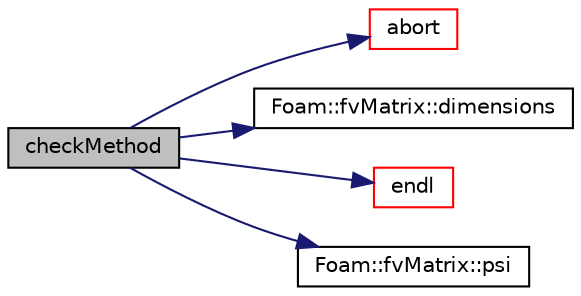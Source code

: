 digraph "checkMethod"
{
  bgcolor="transparent";
  edge [fontname="Helvetica",fontsize="10",labelfontname="Helvetica",labelfontsize="10"];
  node [fontname="Helvetica",fontsize="10",shape=record];
  rankdir="LR";
  Node5023 [label="checkMethod",height=0.2,width=0.4,color="black", fillcolor="grey75", style="filled", fontcolor="black"];
  Node5023 -> Node5024 [color="midnightblue",fontsize="10",style="solid",fontname="Helvetica"];
  Node5024 [label="abort",height=0.2,width=0.4,color="red",URL="$a21851.html#a447107a607d03e417307c203fa5fb44b"];
  Node5023 -> Node5069 [color="midnightblue",fontsize="10",style="solid",fontname="Helvetica"];
  Node5069 [label="Foam::fvMatrix::dimensions",height=0.2,width=0.4,color="black",URL="$a23173.html#ae432f961c8f2aeef6aa64fbbed5e70ea"];
  Node5023 -> Node5039 [color="midnightblue",fontsize="10",style="solid",fontname="Helvetica"];
  Node5039 [label="endl",height=0.2,width=0.4,color="red",URL="$a21851.html#a2db8fe02a0d3909e9351bb4275b23ce4",tooltip="Add newline and flush stream. "];
  Node5023 -> Node5070 [color="midnightblue",fontsize="10",style="solid",fontname="Helvetica"];
  Node5070 [label="Foam::fvMatrix::psi",height=0.2,width=0.4,color="black",URL="$a23173.html#a746a21ead7ed7561097637595338028c"];
}
